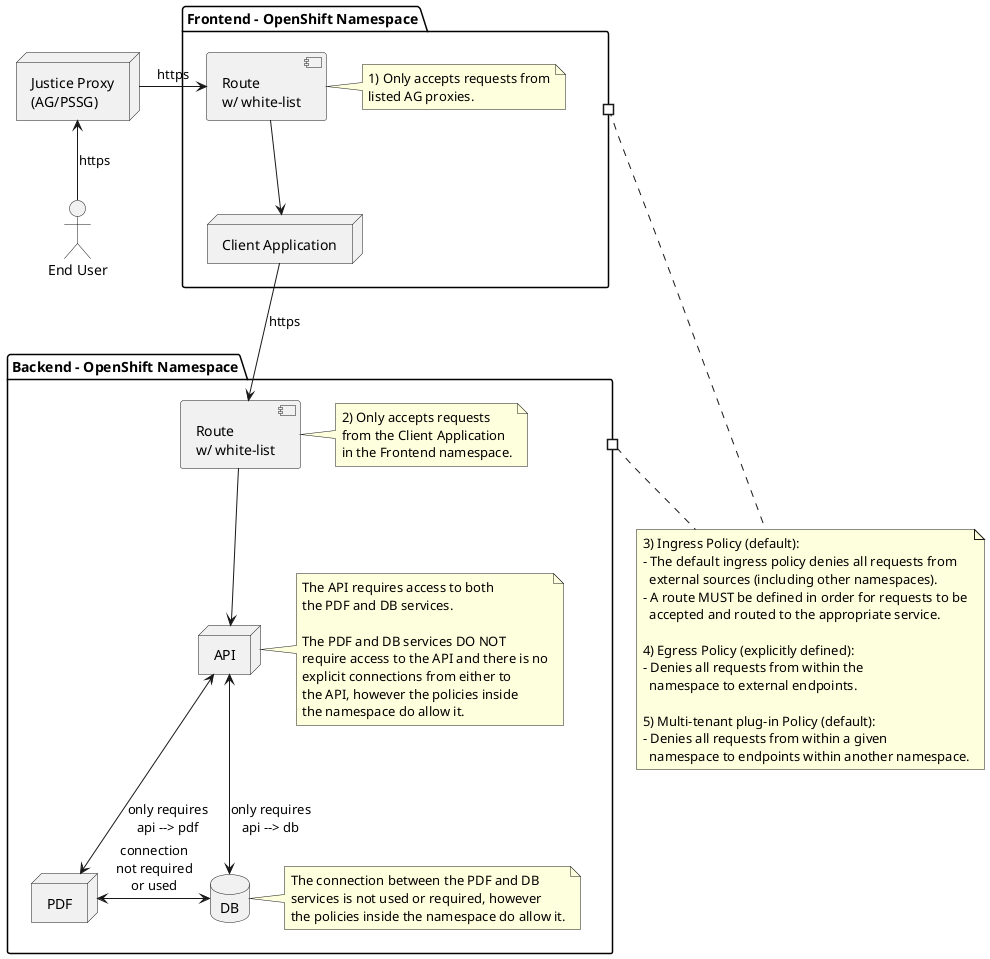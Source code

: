 @startuml
actor "End User" as user
node "Justice Proxy\n(AG/PSSG)" as agProxy

package "Frontend - OpenShift Namespace" as frontendNamespace {
  [Route\nw/ white-list] as frontendRoute
  node "Client Application" as clientApp

  note right of [frontendRoute]
    1) Only accepts requests from
    listed AG proxies.
  end note
}

package "Backend - OpenShift Namespace" as backendNamespace {
  [Route\nw/ white-list] as backendRoute
  node "API" as api
  node "PDF" as pdf
  database  "DB" as db

  note right of [backendRoute]
    2) Only accepts requests
    from the Client Application
    in the Frontend namespace.
  end note

  note right of [api]
    The API requires access to both
    the PDF and DB services.

    The PDF and DB services DO NOT
    require access to the API and there is no
    explicit connections from either to
    the API, however the policies inside
    the namespace do allow it.
  end note

  note right of [db]
    The connection between the PDF and DB
    services is not used or required, however
    the policies inside the namespace do allow it.
  end note
}

note as namespaceNote
  3) Ingress Policy (default):
  - The default ingress policy denies all requests from
    external sources (including other namespaces).
  - A route MUST be defined in order for requests to be
    accepted and routed to the appropriate service.

  4) Egress Policy (explicitly defined):
  - Denies all requests from within the
    namespace to external endpoints.

  5) Multi-tenant plug-in Policy (default):
  - Denies all requests from within a given
    namespace to endpoints within another namespace.
end note

frontendNamespace #.. namespaceNote
backendNamespace #.. namespaceNote

user-up->agProxy:https
agProxy-right->frontendRoute:https
frontendRoute-down->clientApp

clientApp-down->backendRoute:https
backendRoute-down->api
api<-down->pdf:only requires\napi --> pdf
api<-down->db:only requires\napi --> db
pdf<->db:connection\nnot required\nor used
@enduml